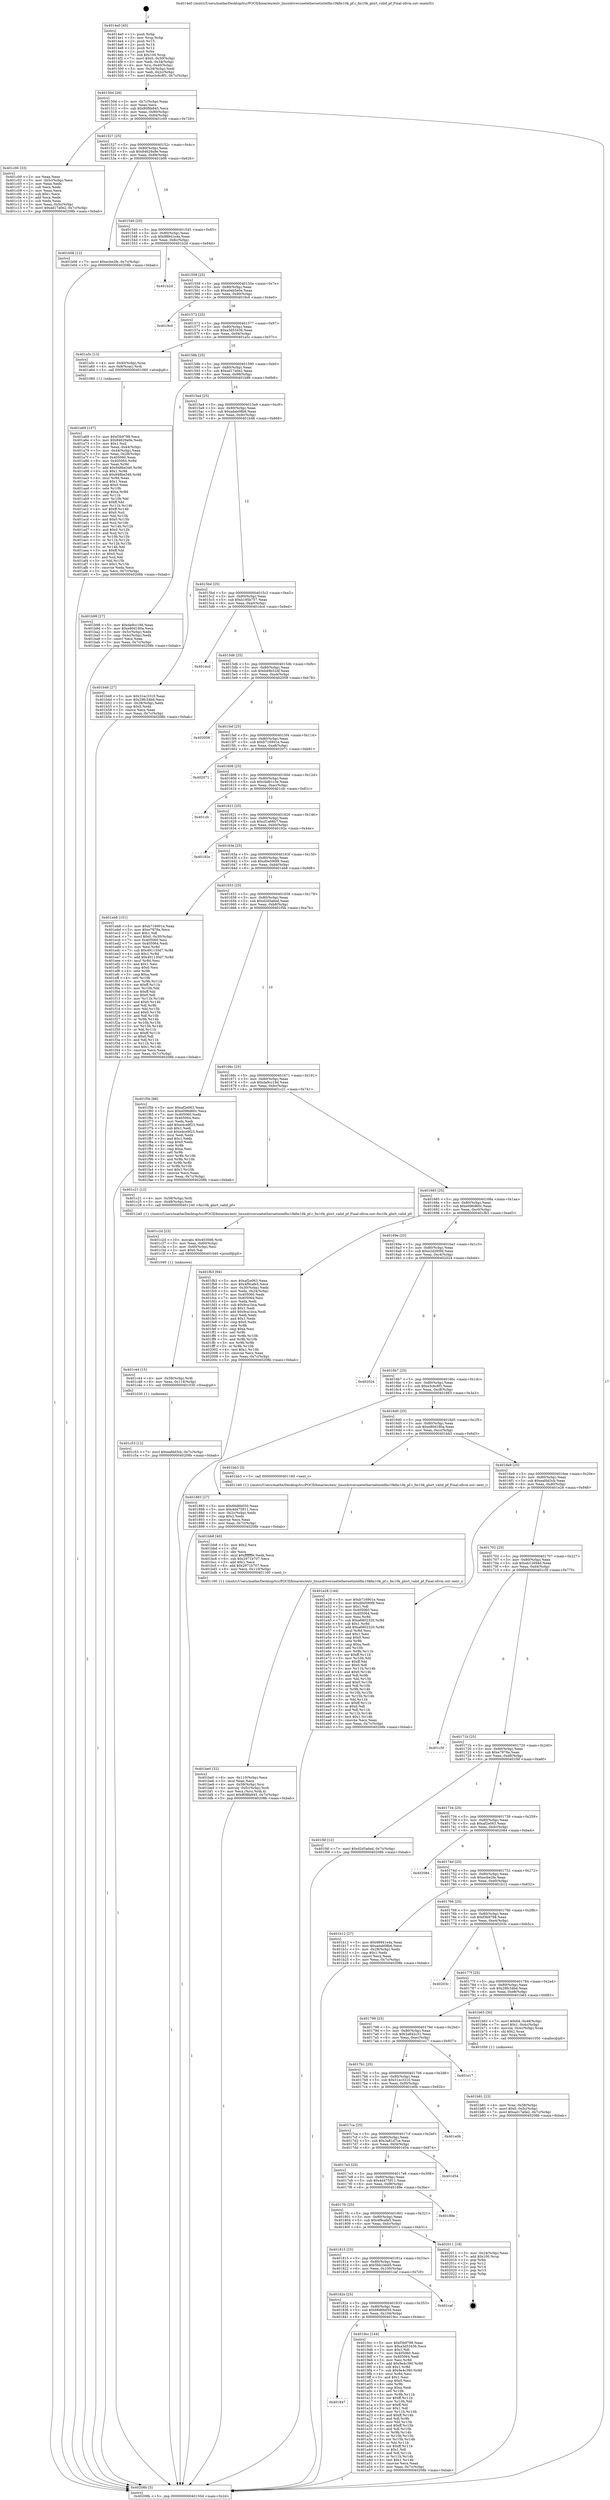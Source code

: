 digraph "0x4014e0" {
  label = "0x4014e0 (/mnt/c/Users/mathe/Desktop/tcc/POCII/binaries/extr_linuxdriversnetethernetintelfm10kfm10k_pf.c_fm10k_glort_valid_pf_Final-ollvm.out::main(0))"
  labelloc = "t"
  node[shape=record]

  Entry [label="",width=0.3,height=0.3,shape=circle,fillcolor=black,style=filled]
  "0x40150d" [label="{
     0x40150d [26]\l
     | [instrs]\l
     &nbsp;&nbsp;0x40150d \<+3\>: mov -0x7c(%rbp),%eax\l
     &nbsp;&nbsp;0x401510 \<+2\>: mov %eax,%ecx\l
     &nbsp;&nbsp;0x401512 \<+6\>: sub $0x808fa945,%ecx\l
     &nbsp;&nbsp;0x401518 \<+3\>: mov %eax,-0x80(%rbp)\l
     &nbsp;&nbsp;0x40151b \<+6\>: mov %ecx,-0x84(%rbp)\l
     &nbsp;&nbsp;0x401521 \<+6\>: je 0000000000401c00 \<main+0x720\>\l
  }"]
  "0x401c00" [label="{
     0x401c00 [33]\l
     | [instrs]\l
     &nbsp;&nbsp;0x401c00 \<+2\>: xor %eax,%eax\l
     &nbsp;&nbsp;0x401c02 \<+3\>: mov -0x5c(%rbp),%ecx\l
     &nbsp;&nbsp;0x401c05 \<+2\>: mov %eax,%edx\l
     &nbsp;&nbsp;0x401c07 \<+2\>: sub %ecx,%edx\l
     &nbsp;&nbsp;0x401c09 \<+2\>: mov %eax,%ecx\l
     &nbsp;&nbsp;0x401c0b \<+3\>: sub $0x1,%ecx\l
     &nbsp;&nbsp;0x401c0e \<+2\>: add %ecx,%edx\l
     &nbsp;&nbsp;0x401c10 \<+2\>: sub %edx,%eax\l
     &nbsp;&nbsp;0x401c12 \<+3\>: mov %eax,-0x5c(%rbp)\l
     &nbsp;&nbsp;0x401c15 \<+7\>: movl $0xad17a0e2,-0x7c(%rbp)\l
     &nbsp;&nbsp;0x401c1c \<+5\>: jmp 000000000040208b \<main+0xbab\>\l
  }"]
  "0x401527" [label="{
     0x401527 [25]\l
     | [instrs]\l
     &nbsp;&nbsp;0x401527 \<+5\>: jmp 000000000040152c \<main+0x4c\>\l
     &nbsp;&nbsp;0x40152c \<+3\>: mov -0x80(%rbp),%eax\l
     &nbsp;&nbsp;0x40152f \<+5\>: sub $0x84629a9e,%eax\l
     &nbsp;&nbsp;0x401534 \<+6\>: mov %eax,-0x88(%rbp)\l
     &nbsp;&nbsp;0x40153a \<+6\>: je 0000000000401b06 \<main+0x626\>\l
  }"]
  Exit [label="",width=0.3,height=0.3,shape=circle,fillcolor=black,style=filled,peripheries=2]
  "0x401b06" [label="{
     0x401b06 [12]\l
     | [instrs]\l
     &nbsp;&nbsp;0x401b06 \<+7\>: movl $0xecbe2fe,-0x7c(%rbp)\l
     &nbsp;&nbsp;0x401b0d \<+5\>: jmp 000000000040208b \<main+0xbab\>\l
  }"]
  "0x401540" [label="{
     0x401540 [25]\l
     | [instrs]\l
     &nbsp;&nbsp;0x401540 \<+5\>: jmp 0000000000401545 \<main+0x65\>\l
     &nbsp;&nbsp;0x401545 \<+3\>: mov -0x80(%rbp),%eax\l
     &nbsp;&nbsp;0x401548 \<+5\>: sub $0x98941e4a,%eax\l
     &nbsp;&nbsp;0x40154d \<+6\>: mov %eax,-0x8c(%rbp)\l
     &nbsp;&nbsp;0x401553 \<+6\>: je 0000000000401b2d \<main+0x64d\>\l
  }"]
  "0x401c53" [label="{
     0x401c53 [12]\l
     | [instrs]\l
     &nbsp;&nbsp;0x401c53 \<+7\>: movl $0xeafdd3cb,-0x7c(%rbp)\l
     &nbsp;&nbsp;0x401c5a \<+5\>: jmp 000000000040208b \<main+0xbab\>\l
  }"]
  "0x401b2d" [label="{
     0x401b2d\l
  }", style=dashed]
  "0x401559" [label="{
     0x401559 [25]\l
     | [instrs]\l
     &nbsp;&nbsp;0x401559 \<+5\>: jmp 000000000040155e \<main+0x7e\>\l
     &nbsp;&nbsp;0x40155e \<+3\>: mov -0x80(%rbp),%eax\l
     &nbsp;&nbsp;0x401561 \<+5\>: sub $0xa0eb5e0e,%eax\l
     &nbsp;&nbsp;0x401566 \<+6\>: mov %eax,-0x90(%rbp)\l
     &nbsp;&nbsp;0x40156c \<+6\>: je 00000000004019c0 \<main+0x4e0\>\l
  }"]
  "0x401c44" [label="{
     0x401c44 [15]\l
     | [instrs]\l
     &nbsp;&nbsp;0x401c44 \<+4\>: mov -0x58(%rbp),%rdi\l
     &nbsp;&nbsp;0x401c48 \<+6\>: mov %eax,-0x114(%rbp)\l
     &nbsp;&nbsp;0x401c4e \<+5\>: call 0000000000401030 \<free@plt\>\l
     | [calls]\l
     &nbsp;&nbsp;0x401030 \{1\} (unknown)\l
  }"]
  "0x4019c0" [label="{
     0x4019c0\l
  }", style=dashed]
  "0x401572" [label="{
     0x401572 [25]\l
     | [instrs]\l
     &nbsp;&nbsp;0x401572 \<+5\>: jmp 0000000000401577 \<main+0x97\>\l
     &nbsp;&nbsp;0x401577 \<+3\>: mov -0x80(%rbp),%eax\l
     &nbsp;&nbsp;0x40157a \<+5\>: sub $0xa3d53436,%eax\l
     &nbsp;&nbsp;0x40157f \<+6\>: mov %eax,-0x94(%rbp)\l
     &nbsp;&nbsp;0x401585 \<+6\>: je 0000000000401a5c \<main+0x57c\>\l
  }"]
  "0x401c2d" [label="{
     0x401c2d [23]\l
     | [instrs]\l
     &nbsp;&nbsp;0x401c2d \<+10\>: movabs $0x4030d6,%rdi\l
     &nbsp;&nbsp;0x401c37 \<+3\>: mov %eax,-0x60(%rbp)\l
     &nbsp;&nbsp;0x401c3a \<+3\>: mov -0x60(%rbp),%esi\l
     &nbsp;&nbsp;0x401c3d \<+2\>: mov $0x0,%al\l
     &nbsp;&nbsp;0x401c3f \<+5\>: call 0000000000401040 \<printf@plt\>\l
     | [calls]\l
     &nbsp;&nbsp;0x401040 \{1\} (unknown)\l
  }"]
  "0x401a5c" [label="{
     0x401a5c [13]\l
     | [instrs]\l
     &nbsp;&nbsp;0x401a5c \<+4\>: mov -0x40(%rbp),%rax\l
     &nbsp;&nbsp;0x401a60 \<+4\>: mov 0x8(%rax),%rdi\l
     &nbsp;&nbsp;0x401a64 \<+5\>: call 0000000000401060 \<atoi@plt\>\l
     | [calls]\l
     &nbsp;&nbsp;0x401060 \{1\} (unknown)\l
  }"]
  "0x40158b" [label="{
     0x40158b [25]\l
     | [instrs]\l
     &nbsp;&nbsp;0x40158b \<+5\>: jmp 0000000000401590 \<main+0xb0\>\l
     &nbsp;&nbsp;0x401590 \<+3\>: mov -0x80(%rbp),%eax\l
     &nbsp;&nbsp;0x401593 \<+5\>: sub $0xad17a0e2,%eax\l
     &nbsp;&nbsp;0x401598 \<+6\>: mov %eax,-0x98(%rbp)\l
     &nbsp;&nbsp;0x40159e \<+6\>: je 0000000000401b98 \<main+0x6b8\>\l
  }"]
  "0x401be0" [label="{
     0x401be0 [32]\l
     | [instrs]\l
     &nbsp;&nbsp;0x401be0 \<+6\>: mov -0x110(%rbp),%ecx\l
     &nbsp;&nbsp;0x401be6 \<+3\>: imul %eax,%ecx\l
     &nbsp;&nbsp;0x401be9 \<+4\>: mov -0x58(%rbp),%rsi\l
     &nbsp;&nbsp;0x401bed \<+4\>: movslq -0x5c(%rbp),%rdi\l
     &nbsp;&nbsp;0x401bf1 \<+3\>: mov %ecx,(%rsi,%rdi,4)\l
     &nbsp;&nbsp;0x401bf4 \<+7\>: movl $0x808fa945,-0x7c(%rbp)\l
     &nbsp;&nbsp;0x401bfb \<+5\>: jmp 000000000040208b \<main+0xbab\>\l
  }"]
  "0x401b98" [label="{
     0x401b98 [27]\l
     | [instrs]\l
     &nbsp;&nbsp;0x401b98 \<+5\>: mov $0xda9cc19d,%eax\l
     &nbsp;&nbsp;0x401b9d \<+5\>: mov $0xe80d180a,%ecx\l
     &nbsp;&nbsp;0x401ba2 \<+3\>: mov -0x5c(%rbp),%edx\l
     &nbsp;&nbsp;0x401ba5 \<+3\>: cmp -0x4c(%rbp),%edx\l
     &nbsp;&nbsp;0x401ba8 \<+3\>: cmovl %ecx,%eax\l
     &nbsp;&nbsp;0x401bab \<+3\>: mov %eax,-0x7c(%rbp)\l
     &nbsp;&nbsp;0x401bae \<+5\>: jmp 000000000040208b \<main+0xbab\>\l
  }"]
  "0x4015a4" [label="{
     0x4015a4 [25]\l
     | [instrs]\l
     &nbsp;&nbsp;0x4015a4 \<+5\>: jmp 00000000004015a9 \<main+0xc9\>\l
     &nbsp;&nbsp;0x4015a9 \<+3\>: mov -0x80(%rbp),%eax\l
     &nbsp;&nbsp;0x4015ac \<+5\>: sub $0xadab08b6,%eax\l
     &nbsp;&nbsp;0x4015b1 \<+6\>: mov %eax,-0x9c(%rbp)\l
     &nbsp;&nbsp;0x4015b7 \<+6\>: je 0000000000401b48 \<main+0x668\>\l
  }"]
  "0x401bb8" [label="{
     0x401bb8 [40]\l
     | [instrs]\l
     &nbsp;&nbsp;0x401bb8 \<+5\>: mov $0x2,%ecx\l
     &nbsp;&nbsp;0x401bbd \<+1\>: cltd\l
     &nbsp;&nbsp;0x401bbe \<+2\>: idiv %ecx\l
     &nbsp;&nbsp;0x401bc0 \<+6\>: imul $0xfffffffe,%edx,%ecx\l
     &nbsp;&nbsp;0x401bc6 \<+6\>: sub $0x2971b707,%ecx\l
     &nbsp;&nbsp;0x401bcc \<+3\>: add $0x1,%ecx\l
     &nbsp;&nbsp;0x401bcf \<+6\>: add $0x2971b707,%ecx\l
     &nbsp;&nbsp;0x401bd5 \<+6\>: mov %ecx,-0x110(%rbp)\l
     &nbsp;&nbsp;0x401bdb \<+5\>: call 0000000000401160 \<next_i\>\l
     | [calls]\l
     &nbsp;&nbsp;0x401160 \{1\} (/mnt/c/Users/mathe/Desktop/tcc/POCII/binaries/extr_linuxdriversnetethernetintelfm10kfm10k_pf.c_fm10k_glort_valid_pf_Final-ollvm.out::next_i)\l
  }"]
  "0x401b48" [label="{
     0x401b48 [27]\l
     | [instrs]\l
     &nbsp;&nbsp;0x401b48 \<+5\>: mov $0x31ec3310,%eax\l
     &nbsp;&nbsp;0x401b4d \<+5\>: mov $0x29fc34bd,%ecx\l
     &nbsp;&nbsp;0x401b52 \<+3\>: mov -0x28(%rbp),%edx\l
     &nbsp;&nbsp;0x401b55 \<+3\>: cmp $0x0,%edx\l
     &nbsp;&nbsp;0x401b58 \<+3\>: cmove %ecx,%eax\l
     &nbsp;&nbsp;0x401b5b \<+3\>: mov %eax,-0x7c(%rbp)\l
     &nbsp;&nbsp;0x401b5e \<+5\>: jmp 000000000040208b \<main+0xbab\>\l
  }"]
  "0x4015bd" [label="{
     0x4015bd [25]\l
     | [instrs]\l
     &nbsp;&nbsp;0x4015bd \<+5\>: jmp 00000000004015c2 \<main+0xe2\>\l
     &nbsp;&nbsp;0x4015c2 \<+3\>: mov -0x80(%rbp),%eax\l
     &nbsp;&nbsp;0x4015c5 \<+5\>: sub $0xb195b757,%eax\l
     &nbsp;&nbsp;0x4015ca \<+6\>: mov %eax,-0xa0(%rbp)\l
     &nbsp;&nbsp;0x4015d0 \<+6\>: je 0000000000401dcd \<main+0x8ed\>\l
  }"]
  "0x401b81" [label="{
     0x401b81 [23]\l
     | [instrs]\l
     &nbsp;&nbsp;0x401b81 \<+4\>: mov %rax,-0x58(%rbp)\l
     &nbsp;&nbsp;0x401b85 \<+7\>: movl $0x0,-0x5c(%rbp)\l
     &nbsp;&nbsp;0x401b8c \<+7\>: movl $0xad17a0e2,-0x7c(%rbp)\l
     &nbsp;&nbsp;0x401b93 \<+5\>: jmp 000000000040208b \<main+0xbab\>\l
  }"]
  "0x401dcd" [label="{
     0x401dcd\l
  }", style=dashed]
  "0x4015d6" [label="{
     0x4015d6 [25]\l
     | [instrs]\l
     &nbsp;&nbsp;0x4015d6 \<+5\>: jmp 00000000004015db \<main+0xfb\>\l
     &nbsp;&nbsp;0x4015db \<+3\>: mov -0x80(%rbp),%eax\l
     &nbsp;&nbsp;0x4015de \<+5\>: sub $0xb49b52df,%eax\l
     &nbsp;&nbsp;0x4015e3 \<+6\>: mov %eax,-0xa4(%rbp)\l
     &nbsp;&nbsp;0x4015e9 \<+6\>: je 0000000000402058 \<main+0xb78\>\l
  }"]
  "0x401a69" [label="{
     0x401a69 [157]\l
     | [instrs]\l
     &nbsp;&nbsp;0x401a69 \<+5\>: mov $0xf3b9798,%ecx\l
     &nbsp;&nbsp;0x401a6e \<+5\>: mov $0x84629a9e,%edx\l
     &nbsp;&nbsp;0x401a73 \<+3\>: mov $0x1,%sil\l
     &nbsp;&nbsp;0x401a76 \<+3\>: mov %eax,-0x44(%rbp)\l
     &nbsp;&nbsp;0x401a79 \<+3\>: mov -0x44(%rbp),%eax\l
     &nbsp;&nbsp;0x401a7c \<+3\>: mov %eax,-0x28(%rbp)\l
     &nbsp;&nbsp;0x401a7f \<+7\>: mov 0x405060,%eax\l
     &nbsp;&nbsp;0x401a86 \<+8\>: mov 0x405064,%r8d\l
     &nbsp;&nbsp;0x401a8e \<+3\>: mov %eax,%r9d\l
     &nbsp;&nbsp;0x401a91 \<+7\>: add $0x948be346,%r9d\l
     &nbsp;&nbsp;0x401a98 \<+4\>: sub $0x1,%r9d\l
     &nbsp;&nbsp;0x401a9c \<+7\>: sub $0x948be346,%r9d\l
     &nbsp;&nbsp;0x401aa3 \<+4\>: imul %r9d,%eax\l
     &nbsp;&nbsp;0x401aa7 \<+3\>: and $0x1,%eax\l
     &nbsp;&nbsp;0x401aaa \<+3\>: cmp $0x0,%eax\l
     &nbsp;&nbsp;0x401aad \<+4\>: sete %r10b\l
     &nbsp;&nbsp;0x401ab1 \<+4\>: cmp $0xa,%r8d\l
     &nbsp;&nbsp;0x401ab5 \<+4\>: setl %r11b\l
     &nbsp;&nbsp;0x401ab9 \<+3\>: mov %r10b,%bl\l
     &nbsp;&nbsp;0x401abc \<+3\>: xor $0xff,%bl\l
     &nbsp;&nbsp;0x401abf \<+3\>: mov %r11b,%r14b\l
     &nbsp;&nbsp;0x401ac2 \<+4\>: xor $0xff,%r14b\l
     &nbsp;&nbsp;0x401ac6 \<+4\>: xor $0x0,%sil\l
     &nbsp;&nbsp;0x401aca \<+3\>: mov %bl,%r15b\l
     &nbsp;&nbsp;0x401acd \<+4\>: and $0x0,%r15b\l
     &nbsp;&nbsp;0x401ad1 \<+3\>: and %sil,%r10b\l
     &nbsp;&nbsp;0x401ad4 \<+3\>: mov %r14b,%r12b\l
     &nbsp;&nbsp;0x401ad7 \<+4\>: and $0x0,%r12b\l
     &nbsp;&nbsp;0x401adb \<+3\>: and %sil,%r11b\l
     &nbsp;&nbsp;0x401ade \<+3\>: or %r10b,%r15b\l
     &nbsp;&nbsp;0x401ae1 \<+3\>: or %r11b,%r12b\l
     &nbsp;&nbsp;0x401ae4 \<+3\>: xor %r12b,%r15b\l
     &nbsp;&nbsp;0x401ae7 \<+3\>: or %r14b,%bl\l
     &nbsp;&nbsp;0x401aea \<+3\>: xor $0xff,%bl\l
     &nbsp;&nbsp;0x401aed \<+4\>: or $0x0,%sil\l
     &nbsp;&nbsp;0x401af1 \<+3\>: and %sil,%bl\l
     &nbsp;&nbsp;0x401af4 \<+3\>: or %bl,%r15b\l
     &nbsp;&nbsp;0x401af7 \<+4\>: test $0x1,%r15b\l
     &nbsp;&nbsp;0x401afb \<+3\>: cmovne %edx,%ecx\l
     &nbsp;&nbsp;0x401afe \<+3\>: mov %ecx,-0x7c(%rbp)\l
     &nbsp;&nbsp;0x401b01 \<+5\>: jmp 000000000040208b \<main+0xbab\>\l
  }"]
  "0x402058" [label="{
     0x402058\l
  }", style=dashed]
  "0x4015ef" [label="{
     0x4015ef [25]\l
     | [instrs]\l
     &nbsp;&nbsp;0x4015ef \<+5\>: jmp 00000000004015f4 \<main+0x114\>\l
     &nbsp;&nbsp;0x4015f4 \<+3\>: mov -0x80(%rbp),%eax\l
     &nbsp;&nbsp;0x4015f7 \<+5\>: sub $0xb716901e,%eax\l
     &nbsp;&nbsp;0x4015fc \<+6\>: mov %eax,-0xa8(%rbp)\l
     &nbsp;&nbsp;0x401602 \<+6\>: je 0000000000402071 \<main+0xb91\>\l
  }"]
  "0x401847" [label="{
     0x401847\l
  }", style=dashed]
  "0x402071" [label="{
     0x402071\l
  }", style=dashed]
  "0x401608" [label="{
     0x401608 [25]\l
     | [instrs]\l
     &nbsp;&nbsp;0x401608 \<+5\>: jmp 000000000040160d \<main+0x12d\>\l
     &nbsp;&nbsp;0x40160d \<+3\>: mov -0x80(%rbp),%eax\l
     &nbsp;&nbsp;0x401610 \<+5\>: sub $0xcbdb1c3e,%eax\l
     &nbsp;&nbsp;0x401615 \<+6\>: mov %eax,-0xac(%rbp)\l
     &nbsp;&nbsp;0x40161b \<+6\>: je 0000000000401cfc \<main+0x81c\>\l
  }"]
  "0x4019cc" [label="{
     0x4019cc [144]\l
     | [instrs]\l
     &nbsp;&nbsp;0x4019cc \<+5\>: mov $0xf3b9798,%eax\l
     &nbsp;&nbsp;0x4019d1 \<+5\>: mov $0xa3d53436,%ecx\l
     &nbsp;&nbsp;0x4019d6 \<+2\>: mov $0x1,%dl\l
     &nbsp;&nbsp;0x4019d8 \<+7\>: mov 0x405060,%esi\l
     &nbsp;&nbsp;0x4019df \<+7\>: mov 0x405064,%edi\l
     &nbsp;&nbsp;0x4019e6 \<+3\>: mov %esi,%r8d\l
     &nbsp;&nbsp;0x4019e9 \<+7\>: add $0x9e4c380,%r8d\l
     &nbsp;&nbsp;0x4019f0 \<+4\>: sub $0x1,%r8d\l
     &nbsp;&nbsp;0x4019f4 \<+7\>: sub $0x9e4c380,%r8d\l
     &nbsp;&nbsp;0x4019fb \<+4\>: imul %r8d,%esi\l
     &nbsp;&nbsp;0x4019ff \<+3\>: and $0x1,%esi\l
     &nbsp;&nbsp;0x401a02 \<+3\>: cmp $0x0,%esi\l
     &nbsp;&nbsp;0x401a05 \<+4\>: sete %r9b\l
     &nbsp;&nbsp;0x401a09 \<+3\>: cmp $0xa,%edi\l
     &nbsp;&nbsp;0x401a0c \<+4\>: setl %r10b\l
     &nbsp;&nbsp;0x401a10 \<+3\>: mov %r9b,%r11b\l
     &nbsp;&nbsp;0x401a13 \<+4\>: xor $0xff,%r11b\l
     &nbsp;&nbsp;0x401a17 \<+3\>: mov %r10b,%bl\l
     &nbsp;&nbsp;0x401a1a \<+3\>: xor $0xff,%bl\l
     &nbsp;&nbsp;0x401a1d \<+3\>: xor $0x1,%dl\l
     &nbsp;&nbsp;0x401a20 \<+3\>: mov %r11b,%r14b\l
     &nbsp;&nbsp;0x401a23 \<+4\>: and $0xff,%r14b\l
     &nbsp;&nbsp;0x401a27 \<+3\>: and %dl,%r9b\l
     &nbsp;&nbsp;0x401a2a \<+3\>: mov %bl,%r15b\l
     &nbsp;&nbsp;0x401a2d \<+4\>: and $0xff,%r15b\l
     &nbsp;&nbsp;0x401a31 \<+3\>: and %dl,%r10b\l
     &nbsp;&nbsp;0x401a34 \<+3\>: or %r9b,%r14b\l
     &nbsp;&nbsp;0x401a37 \<+3\>: or %r10b,%r15b\l
     &nbsp;&nbsp;0x401a3a \<+3\>: xor %r15b,%r14b\l
     &nbsp;&nbsp;0x401a3d \<+3\>: or %bl,%r11b\l
     &nbsp;&nbsp;0x401a40 \<+4\>: xor $0xff,%r11b\l
     &nbsp;&nbsp;0x401a44 \<+3\>: or $0x1,%dl\l
     &nbsp;&nbsp;0x401a47 \<+3\>: and %dl,%r11b\l
     &nbsp;&nbsp;0x401a4a \<+3\>: or %r11b,%r14b\l
     &nbsp;&nbsp;0x401a4d \<+4\>: test $0x1,%r14b\l
     &nbsp;&nbsp;0x401a51 \<+3\>: cmovne %ecx,%eax\l
     &nbsp;&nbsp;0x401a54 \<+3\>: mov %eax,-0x7c(%rbp)\l
     &nbsp;&nbsp;0x401a57 \<+5\>: jmp 000000000040208b \<main+0xbab\>\l
  }"]
  "0x401cfc" [label="{
     0x401cfc\l
  }", style=dashed]
  "0x401621" [label="{
     0x401621 [25]\l
     | [instrs]\l
     &nbsp;&nbsp;0x401621 \<+5\>: jmp 0000000000401626 \<main+0x146\>\l
     &nbsp;&nbsp;0x401626 \<+3\>: mov -0x80(%rbp),%eax\l
     &nbsp;&nbsp;0x401629 \<+5\>: sub $0xcf1a66b7,%eax\l
     &nbsp;&nbsp;0x40162e \<+6\>: mov %eax,-0xb0(%rbp)\l
     &nbsp;&nbsp;0x401634 \<+6\>: je 000000000040192e \<main+0x44e\>\l
  }"]
  "0x40182e" [label="{
     0x40182e [25]\l
     | [instrs]\l
     &nbsp;&nbsp;0x40182e \<+5\>: jmp 0000000000401833 \<main+0x353\>\l
     &nbsp;&nbsp;0x401833 \<+3\>: mov -0x80(%rbp),%eax\l
     &nbsp;&nbsp;0x401836 \<+5\>: sub $0x66d6b050,%eax\l
     &nbsp;&nbsp;0x40183b \<+6\>: mov %eax,-0x104(%rbp)\l
     &nbsp;&nbsp;0x401841 \<+6\>: je 00000000004019cc \<main+0x4ec\>\l
  }"]
  "0x40192e" [label="{
     0x40192e\l
  }", style=dashed]
  "0x40163a" [label="{
     0x40163a [25]\l
     | [instrs]\l
     &nbsp;&nbsp;0x40163a \<+5\>: jmp 000000000040163f \<main+0x15f\>\l
     &nbsp;&nbsp;0x40163f \<+3\>: mov -0x80(%rbp),%eax\l
     &nbsp;&nbsp;0x401642 \<+5\>: sub $0xd0e590f9,%eax\l
     &nbsp;&nbsp;0x401647 \<+6\>: mov %eax,-0xb4(%rbp)\l
     &nbsp;&nbsp;0x40164d \<+6\>: je 0000000000401eb8 \<main+0x9d8\>\l
  }"]
  "0x401caf" [label="{
     0x401caf\l
  }", style=dashed]
  "0x401eb8" [label="{
     0x401eb8 [151]\l
     | [instrs]\l
     &nbsp;&nbsp;0x401eb8 \<+5\>: mov $0xb716901e,%eax\l
     &nbsp;&nbsp;0x401ebd \<+5\>: mov $0xe7878a,%ecx\l
     &nbsp;&nbsp;0x401ec2 \<+2\>: mov $0x1,%dl\l
     &nbsp;&nbsp;0x401ec4 \<+7\>: movl $0x0,-0x30(%rbp)\l
     &nbsp;&nbsp;0x401ecb \<+7\>: mov 0x405060,%esi\l
     &nbsp;&nbsp;0x401ed2 \<+7\>: mov 0x405064,%edi\l
     &nbsp;&nbsp;0x401ed9 \<+3\>: mov %esi,%r8d\l
     &nbsp;&nbsp;0x401edc \<+7\>: sub $0x491130d7,%r8d\l
     &nbsp;&nbsp;0x401ee3 \<+4\>: sub $0x1,%r8d\l
     &nbsp;&nbsp;0x401ee7 \<+7\>: add $0x491130d7,%r8d\l
     &nbsp;&nbsp;0x401eee \<+4\>: imul %r8d,%esi\l
     &nbsp;&nbsp;0x401ef2 \<+3\>: and $0x1,%esi\l
     &nbsp;&nbsp;0x401ef5 \<+3\>: cmp $0x0,%esi\l
     &nbsp;&nbsp;0x401ef8 \<+4\>: sete %r9b\l
     &nbsp;&nbsp;0x401efc \<+3\>: cmp $0xa,%edi\l
     &nbsp;&nbsp;0x401eff \<+4\>: setl %r10b\l
     &nbsp;&nbsp;0x401f03 \<+3\>: mov %r9b,%r11b\l
     &nbsp;&nbsp;0x401f06 \<+4\>: xor $0xff,%r11b\l
     &nbsp;&nbsp;0x401f0a \<+3\>: mov %r10b,%bl\l
     &nbsp;&nbsp;0x401f0d \<+3\>: xor $0xff,%bl\l
     &nbsp;&nbsp;0x401f10 \<+3\>: xor $0x0,%dl\l
     &nbsp;&nbsp;0x401f13 \<+3\>: mov %r11b,%r14b\l
     &nbsp;&nbsp;0x401f16 \<+4\>: and $0x0,%r14b\l
     &nbsp;&nbsp;0x401f1a \<+3\>: and %dl,%r9b\l
     &nbsp;&nbsp;0x401f1d \<+3\>: mov %bl,%r15b\l
     &nbsp;&nbsp;0x401f20 \<+4\>: and $0x0,%r15b\l
     &nbsp;&nbsp;0x401f24 \<+3\>: and %dl,%r10b\l
     &nbsp;&nbsp;0x401f27 \<+3\>: or %r9b,%r14b\l
     &nbsp;&nbsp;0x401f2a \<+3\>: or %r10b,%r15b\l
     &nbsp;&nbsp;0x401f2d \<+3\>: xor %r15b,%r14b\l
     &nbsp;&nbsp;0x401f30 \<+3\>: or %bl,%r11b\l
     &nbsp;&nbsp;0x401f33 \<+4\>: xor $0xff,%r11b\l
     &nbsp;&nbsp;0x401f37 \<+3\>: or $0x0,%dl\l
     &nbsp;&nbsp;0x401f3a \<+3\>: and %dl,%r11b\l
     &nbsp;&nbsp;0x401f3d \<+3\>: or %r11b,%r14b\l
     &nbsp;&nbsp;0x401f40 \<+4\>: test $0x1,%r14b\l
     &nbsp;&nbsp;0x401f44 \<+3\>: cmovne %ecx,%eax\l
     &nbsp;&nbsp;0x401f47 \<+3\>: mov %eax,-0x7c(%rbp)\l
     &nbsp;&nbsp;0x401f4a \<+5\>: jmp 000000000040208b \<main+0xbab\>\l
  }"]
  "0x401653" [label="{
     0x401653 [25]\l
     | [instrs]\l
     &nbsp;&nbsp;0x401653 \<+5\>: jmp 0000000000401658 \<main+0x178\>\l
     &nbsp;&nbsp;0x401658 \<+3\>: mov -0x80(%rbp),%eax\l
     &nbsp;&nbsp;0x40165b \<+5\>: sub $0xd2d5a6ed,%eax\l
     &nbsp;&nbsp;0x401660 \<+6\>: mov %eax,-0xb8(%rbp)\l
     &nbsp;&nbsp;0x401666 \<+6\>: je 0000000000401f5b \<main+0xa7b\>\l
  }"]
  "0x401815" [label="{
     0x401815 [25]\l
     | [instrs]\l
     &nbsp;&nbsp;0x401815 \<+5\>: jmp 000000000040181a \<main+0x33a\>\l
     &nbsp;&nbsp;0x40181a \<+3\>: mov -0x80(%rbp),%eax\l
     &nbsp;&nbsp;0x40181d \<+5\>: sub $0x5bb1bbd5,%eax\l
     &nbsp;&nbsp;0x401822 \<+6\>: mov %eax,-0x100(%rbp)\l
     &nbsp;&nbsp;0x401828 \<+6\>: je 0000000000401caf \<main+0x7cf\>\l
  }"]
  "0x401f5b" [label="{
     0x401f5b [88]\l
     | [instrs]\l
     &nbsp;&nbsp;0x401f5b \<+5\>: mov $0xaf2e063,%eax\l
     &nbsp;&nbsp;0x401f60 \<+5\>: mov $0xe096d60c,%ecx\l
     &nbsp;&nbsp;0x401f65 \<+7\>: mov 0x405060,%edx\l
     &nbsp;&nbsp;0x401f6c \<+7\>: mov 0x405064,%esi\l
     &nbsp;&nbsp;0x401f73 \<+2\>: mov %edx,%edi\l
     &nbsp;&nbsp;0x401f75 \<+6\>: add $0xe4ce9f23,%edi\l
     &nbsp;&nbsp;0x401f7b \<+3\>: sub $0x1,%edi\l
     &nbsp;&nbsp;0x401f7e \<+6\>: sub $0xe4ce9f23,%edi\l
     &nbsp;&nbsp;0x401f84 \<+3\>: imul %edi,%edx\l
     &nbsp;&nbsp;0x401f87 \<+3\>: and $0x1,%edx\l
     &nbsp;&nbsp;0x401f8a \<+3\>: cmp $0x0,%edx\l
     &nbsp;&nbsp;0x401f8d \<+4\>: sete %r8b\l
     &nbsp;&nbsp;0x401f91 \<+3\>: cmp $0xa,%esi\l
     &nbsp;&nbsp;0x401f94 \<+4\>: setl %r9b\l
     &nbsp;&nbsp;0x401f98 \<+3\>: mov %r8b,%r10b\l
     &nbsp;&nbsp;0x401f9b \<+3\>: and %r9b,%r10b\l
     &nbsp;&nbsp;0x401f9e \<+3\>: xor %r9b,%r8b\l
     &nbsp;&nbsp;0x401fa1 \<+3\>: or %r8b,%r10b\l
     &nbsp;&nbsp;0x401fa4 \<+4\>: test $0x1,%r10b\l
     &nbsp;&nbsp;0x401fa8 \<+3\>: cmovne %ecx,%eax\l
     &nbsp;&nbsp;0x401fab \<+3\>: mov %eax,-0x7c(%rbp)\l
     &nbsp;&nbsp;0x401fae \<+5\>: jmp 000000000040208b \<main+0xbab\>\l
  }"]
  "0x40166c" [label="{
     0x40166c [25]\l
     | [instrs]\l
     &nbsp;&nbsp;0x40166c \<+5\>: jmp 0000000000401671 \<main+0x191\>\l
     &nbsp;&nbsp;0x401671 \<+3\>: mov -0x80(%rbp),%eax\l
     &nbsp;&nbsp;0x401674 \<+5\>: sub $0xda9cc19d,%eax\l
     &nbsp;&nbsp;0x401679 \<+6\>: mov %eax,-0xbc(%rbp)\l
     &nbsp;&nbsp;0x40167f \<+6\>: je 0000000000401c21 \<main+0x741\>\l
  }"]
  "0x402011" [label="{
     0x402011 [19]\l
     | [instrs]\l
     &nbsp;&nbsp;0x402011 \<+3\>: mov -0x24(%rbp),%eax\l
     &nbsp;&nbsp;0x402014 \<+7\>: add $0x100,%rsp\l
     &nbsp;&nbsp;0x40201b \<+1\>: pop %rbx\l
     &nbsp;&nbsp;0x40201c \<+2\>: pop %r12\l
     &nbsp;&nbsp;0x40201e \<+2\>: pop %r14\l
     &nbsp;&nbsp;0x402020 \<+2\>: pop %r15\l
     &nbsp;&nbsp;0x402022 \<+1\>: pop %rbp\l
     &nbsp;&nbsp;0x402023 \<+1\>: ret\l
  }"]
  "0x401c21" [label="{
     0x401c21 [12]\l
     | [instrs]\l
     &nbsp;&nbsp;0x401c21 \<+4\>: mov -0x58(%rbp),%rdi\l
     &nbsp;&nbsp;0x401c25 \<+3\>: mov -0x48(%rbp),%esi\l
     &nbsp;&nbsp;0x401c28 \<+5\>: call 0000000000401240 \<fm10k_glort_valid_pf\>\l
     | [calls]\l
     &nbsp;&nbsp;0x401240 \{1\} (/mnt/c/Users/mathe/Desktop/tcc/POCII/binaries/extr_linuxdriversnetethernetintelfm10kfm10k_pf.c_fm10k_glort_valid_pf_Final-ollvm.out::fm10k_glort_valid_pf)\l
  }"]
  "0x401685" [label="{
     0x401685 [25]\l
     | [instrs]\l
     &nbsp;&nbsp;0x401685 \<+5\>: jmp 000000000040168a \<main+0x1aa\>\l
     &nbsp;&nbsp;0x40168a \<+3\>: mov -0x80(%rbp),%eax\l
     &nbsp;&nbsp;0x40168d \<+5\>: sub $0xe096d60c,%eax\l
     &nbsp;&nbsp;0x401692 \<+6\>: mov %eax,-0xc0(%rbp)\l
     &nbsp;&nbsp;0x401698 \<+6\>: je 0000000000401fb3 \<main+0xad3\>\l
  }"]
  "0x4017fc" [label="{
     0x4017fc [25]\l
     | [instrs]\l
     &nbsp;&nbsp;0x4017fc \<+5\>: jmp 0000000000401801 \<main+0x321\>\l
     &nbsp;&nbsp;0x401801 \<+3\>: mov -0x80(%rbp),%eax\l
     &nbsp;&nbsp;0x401804 \<+5\>: sub $0x4f9cafe5,%eax\l
     &nbsp;&nbsp;0x401809 \<+6\>: mov %eax,-0xfc(%rbp)\l
     &nbsp;&nbsp;0x40180f \<+6\>: je 0000000000402011 \<main+0xb31\>\l
  }"]
  "0x401fb3" [label="{
     0x401fb3 [94]\l
     | [instrs]\l
     &nbsp;&nbsp;0x401fb3 \<+5\>: mov $0xaf2e063,%eax\l
     &nbsp;&nbsp;0x401fb8 \<+5\>: mov $0x4f9cafe5,%ecx\l
     &nbsp;&nbsp;0x401fbd \<+3\>: mov -0x30(%rbp),%edx\l
     &nbsp;&nbsp;0x401fc0 \<+3\>: mov %edx,-0x24(%rbp)\l
     &nbsp;&nbsp;0x401fc3 \<+7\>: mov 0x405060,%edx\l
     &nbsp;&nbsp;0x401fca \<+7\>: mov 0x405064,%esi\l
     &nbsp;&nbsp;0x401fd1 \<+2\>: mov %edx,%edi\l
     &nbsp;&nbsp;0x401fd3 \<+6\>: sub $0x9ca1bca,%edi\l
     &nbsp;&nbsp;0x401fd9 \<+3\>: sub $0x1,%edi\l
     &nbsp;&nbsp;0x401fdc \<+6\>: add $0x9ca1bca,%edi\l
     &nbsp;&nbsp;0x401fe2 \<+3\>: imul %edi,%edx\l
     &nbsp;&nbsp;0x401fe5 \<+3\>: and $0x1,%edx\l
     &nbsp;&nbsp;0x401fe8 \<+3\>: cmp $0x0,%edx\l
     &nbsp;&nbsp;0x401feb \<+4\>: sete %r8b\l
     &nbsp;&nbsp;0x401fef \<+3\>: cmp $0xa,%esi\l
     &nbsp;&nbsp;0x401ff2 \<+4\>: setl %r9b\l
     &nbsp;&nbsp;0x401ff6 \<+3\>: mov %r8b,%r10b\l
     &nbsp;&nbsp;0x401ff9 \<+3\>: and %r9b,%r10b\l
     &nbsp;&nbsp;0x401ffc \<+3\>: xor %r9b,%r8b\l
     &nbsp;&nbsp;0x401fff \<+3\>: or %r8b,%r10b\l
     &nbsp;&nbsp;0x402002 \<+4\>: test $0x1,%r10b\l
     &nbsp;&nbsp;0x402006 \<+3\>: cmovne %ecx,%eax\l
     &nbsp;&nbsp;0x402009 \<+3\>: mov %eax,-0x7c(%rbp)\l
     &nbsp;&nbsp;0x40200c \<+5\>: jmp 000000000040208b \<main+0xbab\>\l
  }"]
  "0x40169e" [label="{
     0x40169e [25]\l
     | [instrs]\l
     &nbsp;&nbsp;0x40169e \<+5\>: jmp 00000000004016a3 \<main+0x1c3\>\l
     &nbsp;&nbsp;0x4016a3 \<+3\>: mov -0x80(%rbp),%eax\l
     &nbsp;&nbsp;0x4016a6 \<+5\>: sub $0xe2d285fd,%eax\l
     &nbsp;&nbsp;0x4016ab \<+6\>: mov %eax,-0xc4(%rbp)\l
     &nbsp;&nbsp;0x4016b1 \<+6\>: je 0000000000402024 \<main+0xb44\>\l
  }"]
  "0x40189e" [label="{
     0x40189e\l
  }", style=dashed]
  "0x402024" [label="{
     0x402024\l
  }", style=dashed]
  "0x4016b7" [label="{
     0x4016b7 [25]\l
     | [instrs]\l
     &nbsp;&nbsp;0x4016b7 \<+5\>: jmp 00000000004016bc \<main+0x1dc\>\l
     &nbsp;&nbsp;0x4016bc \<+3\>: mov -0x80(%rbp),%eax\l
     &nbsp;&nbsp;0x4016bf \<+5\>: sub $0xe3c6c8f1,%eax\l
     &nbsp;&nbsp;0x4016c4 \<+6\>: mov %eax,-0xc8(%rbp)\l
     &nbsp;&nbsp;0x4016ca \<+6\>: je 0000000000401883 \<main+0x3a3\>\l
  }"]
  "0x4017e3" [label="{
     0x4017e3 [25]\l
     | [instrs]\l
     &nbsp;&nbsp;0x4017e3 \<+5\>: jmp 00000000004017e8 \<main+0x308\>\l
     &nbsp;&nbsp;0x4017e8 \<+3\>: mov -0x80(%rbp),%eax\l
     &nbsp;&nbsp;0x4017eb \<+5\>: sub $0x4d475911,%eax\l
     &nbsp;&nbsp;0x4017f0 \<+6\>: mov %eax,-0xf8(%rbp)\l
     &nbsp;&nbsp;0x4017f6 \<+6\>: je 000000000040189e \<main+0x3be\>\l
  }"]
  "0x401883" [label="{
     0x401883 [27]\l
     | [instrs]\l
     &nbsp;&nbsp;0x401883 \<+5\>: mov $0x66d6b050,%eax\l
     &nbsp;&nbsp;0x401888 \<+5\>: mov $0x4d475911,%ecx\l
     &nbsp;&nbsp;0x40188d \<+3\>: mov -0x2c(%rbp),%edx\l
     &nbsp;&nbsp;0x401890 \<+3\>: cmp $0x2,%edx\l
     &nbsp;&nbsp;0x401893 \<+3\>: cmovne %ecx,%eax\l
     &nbsp;&nbsp;0x401896 \<+3\>: mov %eax,-0x7c(%rbp)\l
     &nbsp;&nbsp;0x401899 \<+5\>: jmp 000000000040208b \<main+0xbab\>\l
  }"]
  "0x4016d0" [label="{
     0x4016d0 [25]\l
     | [instrs]\l
     &nbsp;&nbsp;0x4016d0 \<+5\>: jmp 00000000004016d5 \<main+0x1f5\>\l
     &nbsp;&nbsp;0x4016d5 \<+3\>: mov -0x80(%rbp),%eax\l
     &nbsp;&nbsp;0x4016d8 \<+5\>: sub $0xe80d180a,%eax\l
     &nbsp;&nbsp;0x4016dd \<+6\>: mov %eax,-0xcc(%rbp)\l
     &nbsp;&nbsp;0x4016e3 \<+6\>: je 0000000000401bb3 \<main+0x6d3\>\l
  }"]
  "0x40208b" [label="{
     0x40208b [5]\l
     | [instrs]\l
     &nbsp;&nbsp;0x40208b \<+5\>: jmp 000000000040150d \<main+0x2d\>\l
  }"]
  "0x4014e0" [label="{
     0x4014e0 [45]\l
     | [instrs]\l
     &nbsp;&nbsp;0x4014e0 \<+1\>: push %rbp\l
     &nbsp;&nbsp;0x4014e1 \<+3\>: mov %rsp,%rbp\l
     &nbsp;&nbsp;0x4014e4 \<+2\>: push %r15\l
     &nbsp;&nbsp;0x4014e6 \<+2\>: push %r14\l
     &nbsp;&nbsp;0x4014e8 \<+2\>: push %r12\l
     &nbsp;&nbsp;0x4014ea \<+1\>: push %rbx\l
     &nbsp;&nbsp;0x4014eb \<+7\>: sub $0x100,%rsp\l
     &nbsp;&nbsp;0x4014f2 \<+7\>: movl $0x0,-0x30(%rbp)\l
     &nbsp;&nbsp;0x4014f9 \<+3\>: mov %edi,-0x34(%rbp)\l
     &nbsp;&nbsp;0x4014fc \<+4\>: mov %rsi,-0x40(%rbp)\l
     &nbsp;&nbsp;0x401500 \<+3\>: mov -0x34(%rbp),%edi\l
     &nbsp;&nbsp;0x401503 \<+3\>: mov %edi,-0x2c(%rbp)\l
     &nbsp;&nbsp;0x401506 \<+7\>: movl $0xe3c6c8f1,-0x7c(%rbp)\l
  }"]
  "0x401d54" [label="{
     0x401d54\l
  }", style=dashed]
  "0x401bb3" [label="{
     0x401bb3 [5]\l
     | [instrs]\l
     &nbsp;&nbsp;0x401bb3 \<+5\>: call 0000000000401160 \<next_i\>\l
     | [calls]\l
     &nbsp;&nbsp;0x401160 \{1\} (/mnt/c/Users/mathe/Desktop/tcc/POCII/binaries/extr_linuxdriversnetethernetintelfm10kfm10k_pf.c_fm10k_glort_valid_pf_Final-ollvm.out::next_i)\l
  }"]
  "0x4016e9" [label="{
     0x4016e9 [25]\l
     | [instrs]\l
     &nbsp;&nbsp;0x4016e9 \<+5\>: jmp 00000000004016ee \<main+0x20e\>\l
     &nbsp;&nbsp;0x4016ee \<+3\>: mov -0x80(%rbp),%eax\l
     &nbsp;&nbsp;0x4016f1 \<+5\>: sub $0xeafdd3cb,%eax\l
     &nbsp;&nbsp;0x4016f6 \<+6\>: mov %eax,-0xd0(%rbp)\l
     &nbsp;&nbsp;0x4016fc \<+6\>: je 0000000000401e28 \<main+0x948\>\l
  }"]
  "0x4017ca" [label="{
     0x4017ca [25]\l
     | [instrs]\l
     &nbsp;&nbsp;0x4017ca \<+5\>: jmp 00000000004017cf \<main+0x2ef\>\l
     &nbsp;&nbsp;0x4017cf \<+3\>: mov -0x80(%rbp),%eax\l
     &nbsp;&nbsp;0x4017d2 \<+5\>: sub $0x3a81d7ce,%eax\l
     &nbsp;&nbsp;0x4017d7 \<+6\>: mov %eax,-0xf4(%rbp)\l
     &nbsp;&nbsp;0x4017dd \<+6\>: je 0000000000401d54 \<main+0x874\>\l
  }"]
  "0x401e28" [label="{
     0x401e28 [144]\l
     | [instrs]\l
     &nbsp;&nbsp;0x401e28 \<+5\>: mov $0xb716901e,%eax\l
     &nbsp;&nbsp;0x401e2d \<+5\>: mov $0xd0e590f9,%ecx\l
     &nbsp;&nbsp;0x401e32 \<+2\>: mov $0x1,%dl\l
     &nbsp;&nbsp;0x401e34 \<+7\>: mov 0x405060,%esi\l
     &nbsp;&nbsp;0x401e3b \<+7\>: mov 0x405064,%edi\l
     &nbsp;&nbsp;0x401e42 \<+3\>: mov %esi,%r8d\l
     &nbsp;&nbsp;0x401e45 \<+7\>: sub $0xa6802320,%r8d\l
     &nbsp;&nbsp;0x401e4c \<+4\>: sub $0x1,%r8d\l
     &nbsp;&nbsp;0x401e50 \<+7\>: add $0xa6802320,%r8d\l
     &nbsp;&nbsp;0x401e57 \<+4\>: imul %r8d,%esi\l
     &nbsp;&nbsp;0x401e5b \<+3\>: and $0x1,%esi\l
     &nbsp;&nbsp;0x401e5e \<+3\>: cmp $0x0,%esi\l
     &nbsp;&nbsp;0x401e61 \<+4\>: sete %r9b\l
     &nbsp;&nbsp;0x401e65 \<+3\>: cmp $0xa,%edi\l
     &nbsp;&nbsp;0x401e68 \<+4\>: setl %r10b\l
     &nbsp;&nbsp;0x401e6c \<+3\>: mov %r9b,%r11b\l
     &nbsp;&nbsp;0x401e6f \<+4\>: xor $0xff,%r11b\l
     &nbsp;&nbsp;0x401e73 \<+3\>: mov %r10b,%bl\l
     &nbsp;&nbsp;0x401e76 \<+3\>: xor $0xff,%bl\l
     &nbsp;&nbsp;0x401e79 \<+3\>: xor $0x0,%dl\l
     &nbsp;&nbsp;0x401e7c \<+3\>: mov %r11b,%r14b\l
     &nbsp;&nbsp;0x401e7f \<+4\>: and $0x0,%r14b\l
     &nbsp;&nbsp;0x401e83 \<+3\>: and %dl,%r9b\l
     &nbsp;&nbsp;0x401e86 \<+3\>: mov %bl,%r15b\l
     &nbsp;&nbsp;0x401e89 \<+4\>: and $0x0,%r15b\l
     &nbsp;&nbsp;0x401e8d \<+3\>: and %dl,%r10b\l
     &nbsp;&nbsp;0x401e90 \<+3\>: or %r9b,%r14b\l
     &nbsp;&nbsp;0x401e93 \<+3\>: or %r10b,%r15b\l
     &nbsp;&nbsp;0x401e96 \<+3\>: xor %r15b,%r14b\l
     &nbsp;&nbsp;0x401e99 \<+3\>: or %bl,%r11b\l
     &nbsp;&nbsp;0x401e9c \<+4\>: xor $0xff,%r11b\l
     &nbsp;&nbsp;0x401ea0 \<+3\>: or $0x0,%dl\l
     &nbsp;&nbsp;0x401ea3 \<+3\>: and %dl,%r11b\l
     &nbsp;&nbsp;0x401ea6 \<+3\>: or %r11b,%r14b\l
     &nbsp;&nbsp;0x401ea9 \<+4\>: test $0x1,%r14b\l
     &nbsp;&nbsp;0x401ead \<+3\>: cmovne %ecx,%eax\l
     &nbsp;&nbsp;0x401eb0 \<+3\>: mov %eax,-0x7c(%rbp)\l
     &nbsp;&nbsp;0x401eb3 \<+5\>: jmp 000000000040208b \<main+0xbab\>\l
  }"]
  "0x401702" [label="{
     0x401702 [25]\l
     | [instrs]\l
     &nbsp;&nbsp;0x401702 \<+5\>: jmp 0000000000401707 \<main+0x227\>\l
     &nbsp;&nbsp;0x401707 \<+3\>: mov -0x80(%rbp),%eax\l
     &nbsp;&nbsp;0x40170a \<+5\>: sub $0xeb12694d,%eax\l
     &nbsp;&nbsp;0x40170f \<+6\>: mov %eax,-0xd4(%rbp)\l
     &nbsp;&nbsp;0x401715 \<+6\>: je 0000000000401c5f \<main+0x77f\>\l
  }"]
  "0x401e0b" [label="{
     0x401e0b\l
  }", style=dashed]
  "0x401c5f" [label="{
     0x401c5f\l
  }", style=dashed]
  "0x40171b" [label="{
     0x40171b [25]\l
     | [instrs]\l
     &nbsp;&nbsp;0x40171b \<+5\>: jmp 0000000000401720 \<main+0x240\>\l
     &nbsp;&nbsp;0x401720 \<+3\>: mov -0x80(%rbp),%eax\l
     &nbsp;&nbsp;0x401723 \<+5\>: sub $0xe7878a,%eax\l
     &nbsp;&nbsp;0x401728 \<+6\>: mov %eax,-0xd8(%rbp)\l
     &nbsp;&nbsp;0x40172e \<+6\>: je 0000000000401f4f \<main+0xa6f\>\l
  }"]
  "0x4017b1" [label="{
     0x4017b1 [25]\l
     | [instrs]\l
     &nbsp;&nbsp;0x4017b1 \<+5\>: jmp 00000000004017b6 \<main+0x2d6\>\l
     &nbsp;&nbsp;0x4017b6 \<+3\>: mov -0x80(%rbp),%eax\l
     &nbsp;&nbsp;0x4017b9 \<+5\>: sub $0x31ec3310,%eax\l
     &nbsp;&nbsp;0x4017be \<+6\>: mov %eax,-0xf0(%rbp)\l
     &nbsp;&nbsp;0x4017c4 \<+6\>: je 0000000000401e0b \<main+0x92b\>\l
  }"]
  "0x401f4f" [label="{
     0x401f4f [12]\l
     | [instrs]\l
     &nbsp;&nbsp;0x401f4f \<+7\>: movl $0xd2d5a6ed,-0x7c(%rbp)\l
     &nbsp;&nbsp;0x401f56 \<+5\>: jmp 000000000040208b \<main+0xbab\>\l
  }"]
  "0x401734" [label="{
     0x401734 [25]\l
     | [instrs]\l
     &nbsp;&nbsp;0x401734 \<+5\>: jmp 0000000000401739 \<main+0x259\>\l
     &nbsp;&nbsp;0x401739 \<+3\>: mov -0x80(%rbp),%eax\l
     &nbsp;&nbsp;0x40173c \<+5\>: sub $0xaf2e063,%eax\l
     &nbsp;&nbsp;0x401741 \<+6\>: mov %eax,-0xdc(%rbp)\l
     &nbsp;&nbsp;0x401747 \<+6\>: je 0000000000402084 \<main+0xba4\>\l
  }"]
  "0x401e17" [label="{
     0x401e17\l
  }", style=dashed]
  "0x402084" [label="{
     0x402084\l
  }", style=dashed]
  "0x40174d" [label="{
     0x40174d [25]\l
     | [instrs]\l
     &nbsp;&nbsp;0x40174d \<+5\>: jmp 0000000000401752 \<main+0x272\>\l
     &nbsp;&nbsp;0x401752 \<+3\>: mov -0x80(%rbp),%eax\l
     &nbsp;&nbsp;0x401755 \<+5\>: sub $0xecbe2fe,%eax\l
     &nbsp;&nbsp;0x40175a \<+6\>: mov %eax,-0xe0(%rbp)\l
     &nbsp;&nbsp;0x401760 \<+6\>: je 0000000000401b12 \<main+0x632\>\l
  }"]
  "0x401798" [label="{
     0x401798 [25]\l
     | [instrs]\l
     &nbsp;&nbsp;0x401798 \<+5\>: jmp 000000000040179d \<main+0x2bd\>\l
     &nbsp;&nbsp;0x40179d \<+3\>: mov -0x80(%rbp),%eax\l
     &nbsp;&nbsp;0x4017a0 \<+5\>: sub $0x2a842c31,%eax\l
     &nbsp;&nbsp;0x4017a5 \<+6\>: mov %eax,-0xec(%rbp)\l
     &nbsp;&nbsp;0x4017ab \<+6\>: je 0000000000401e17 \<main+0x937\>\l
  }"]
  "0x401b12" [label="{
     0x401b12 [27]\l
     | [instrs]\l
     &nbsp;&nbsp;0x401b12 \<+5\>: mov $0x98941e4a,%eax\l
     &nbsp;&nbsp;0x401b17 \<+5\>: mov $0xadab08b6,%ecx\l
     &nbsp;&nbsp;0x401b1c \<+3\>: mov -0x28(%rbp),%edx\l
     &nbsp;&nbsp;0x401b1f \<+3\>: cmp $0x1,%edx\l
     &nbsp;&nbsp;0x401b22 \<+3\>: cmovl %ecx,%eax\l
     &nbsp;&nbsp;0x401b25 \<+3\>: mov %eax,-0x7c(%rbp)\l
     &nbsp;&nbsp;0x401b28 \<+5\>: jmp 000000000040208b \<main+0xbab\>\l
  }"]
  "0x401766" [label="{
     0x401766 [25]\l
     | [instrs]\l
     &nbsp;&nbsp;0x401766 \<+5\>: jmp 000000000040176b \<main+0x28b\>\l
     &nbsp;&nbsp;0x40176b \<+3\>: mov -0x80(%rbp),%eax\l
     &nbsp;&nbsp;0x40176e \<+5\>: sub $0xf3b9798,%eax\l
     &nbsp;&nbsp;0x401773 \<+6\>: mov %eax,-0xe4(%rbp)\l
     &nbsp;&nbsp;0x401779 \<+6\>: je 000000000040203c \<main+0xb5c\>\l
  }"]
  "0x401b63" [label="{
     0x401b63 [30]\l
     | [instrs]\l
     &nbsp;&nbsp;0x401b63 \<+7\>: movl $0x64,-0x48(%rbp)\l
     &nbsp;&nbsp;0x401b6a \<+7\>: movl $0x1,-0x4c(%rbp)\l
     &nbsp;&nbsp;0x401b71 \<+4\>: movslq -0x4c(%rbp),%rax\l
     &nbsp;&nbsp;0x401b75 \<+4\>: shl $0x2,%rax\l
     &nbsp;&nbsp;0x401b79 \<+3\>: mov %rax,%rdi\l
     &nbsp;&nbsp;0x401b7c \<+5\>: call 0000000000401050 \<malloc@plt\>\l
     | [calls]\l
     &nbsp;&nbsp;0x401050 \{1\} (unknown)\l
  }"]
  "0x40203c" [label="{
     0x40203c\l
  }", style=dashed]
  "0x40177f" [label="{
     0x40177f [25]\l
     | [instrs]\l
     &nbsp;&nbsp;0x40177f \<+5\>: jmp 0000000000401784 \<main+0x2a4\>\l
     &nbsp;&nbsp;0x401784 \<+3\>: mov -0x80(%rbp),%eax\l
     &nbsp;&nbsp;0x401787 \<+5\>: sub $0x29fc34bd,%eax\l
     &nbsp;&nbsp;0x40178c \<+6\>: mov %eax,-0xe8(%rbp)\l
     &nbsp;&nbsp;0x401792 \<+6\>: je 0000000000401b63 \<main+0x683\>\l
  }"]
  Entry -> "0x4014e0" [label=" 1"]
  "0x40150d" -> "0x401c00" [label=" 1"]
  "0x40150d" -> "0x401527" [label=" 17"]
  "0x402011" -> Exit [label=" 1"]
  "0x401527" -> "0x401b06" [label=" 1"]
  "0x401527" -> "0x401540" [label=" 16"]
  "0x401fb3" -> "0x40208b" [label=" 1"]
  "0x401540" -> "0x401b2d" [label=" 0"]
  "0x401540" -> "0x401559" [label=" 16"]
  "0x401f5b" -> "0x40208b" [label=" 1"]
  "0x401559" -> "0x4019c0" [label=" 0"]
  "0x401559" -> "0x401572" [label=" 16"]
  "0x401f4f" -> "0x40208b" [label=" 1"]
  "0x401572" -> "0x401a5c" [label=" 1"]
  "0x401572" -> "0x40158b" [label=" 15"]
  "0x401eb8" -> "0x40208b" [label=" 1"]
  "0x40158b" -> "0x401b98" [label=" 2"]
  "0x40158b" -> "0x4015a4" [label=" 13"]
  "0x401e28" -> "0x40208b" [label=" 1"]
  "0x4015a4" -> "0x401b48" [label=" 1"]
  "0x4015a4" -> "0x4015bd" [label=" 12"]
  "0x401c53" -> "0x40208b" [label=" 1"]
  "0x4015bd" -> "0x401dcd" [label=" 0"]
  "0x4015bd" -> "0x4015d6" [label=" 12"]
  "0x401c44" -> "0x401c53" [label=" 1"]
  "0x4015d6" -> "0x402058" [label=" 0"]
  "0x4015d6" -> "0x4015ef" [label=" 12"]
  "0x401c2d" -> "0x401c44" [label=" 1"]
  "0x4015ef" -> "0x402071" [label=" 0"]
  "0x4015ef" -> "0x401608" [label=" 12"]
  "0x401c21" -> "0x401c2d" [label=" 1"]
  "0x401608" -> "0x401cfc" [label=" 0"]
  "0x401608" -> "0x401621" [label=" 12"]
  "0x401c00" -> "0x40208b" [label=" 1"]
  "0x401621" -> "0x40192e" [label=" 0"]
  "0x401621" -> "0x40163a" [label=" 12"]
  "0x401bb8" -> "0x401be0" [label=" 1"]
  "0x40163a" -> "0x401eb8" [label=" 1"]
  "0x40163a" -> "0x401653" [label=" 11"]
  "0x401bb3" -> "0x401bb8" [label=" 1"]
  "0x401653" -> "0x401f5b" [label=" 1"]
  "0x401653" -> "0x40166c" [label=" 10"]
  "0x401b81" -> "0x40208b" [label=" 1"]
  "0x40166c" -> "0x401c21" [label=" 1"]
  "0x40166c" -> "0x401685" [label=" 9"]
  "0x401b63" -> "0x401b81" [label=" 1"]
  "0x401685" -> "0x401fb3" [label=" 1"]
  "0x401685" -> "0x40169e" [label=" 8"]
  "0x401b12" -> "0x40208b" [label=" 1"]
  "0x40169e" -> "0x402024" [label=" 0"]
  "0x40169e" -> "0x4016b7" [label=" 8"]
  "0x401b06" -> "0x40208b" [label=" 1"]
  "0x4016b7" -> "0x401883" [label=" 1"]
  "0x4016b7" -> "0x4016d0" [label=" 7"]
  "0x401883" -> "0x40208b" [label=" 1"]
  "0x4014e0" -> "0x40150d" [label=" 1"]
  "0x40208b" -> "0x40150d" [label=" 17"]
  "0x401a5c" -> "0x401a69" [label=" 1"]
  "0x4016d0" -> "0x401bb3" [label=" 1"]
  "0x4016d0" -> "0x4016e9" [label=" 6"]
  "0x4019cc" -> "0x40208b" [label=" 1"]
  "0x4016e9" -> "0x401e28" [label=" 1"]
  "0x4016e9" -> "0x401702" [label=" 5"]
  "0x40182e" -> "0x4019cc" [label=" 1"]
  "0x401702" -> "0x401c5f" [label=" 0"]
  "0x401702" -> "0x40171b" [label=" 5"]
  "0x401be0" -> "0x40208b" [label=" 1"]
  "0x40171b" -> "0x401f4f" [label=" 1"]
  "0x40171b" -> "0x401734" [label=" 4"]
  "0x401815" -> "0x401caf" [label=" 0"]
  "0x401734" -> "0x402084" [label=" 0"]
  "0x401734" -> "0x40174d" [label=" 4"]
  "0x401b98" -> "0x40208b" [label=" 2"]
  "0x40174d" -> "0x401b12" [label=" 1"]
  "0x40174d" -> "0x401766" [label=" 3"]
  "0x4017fc" -> "0x402011" [label=" 1"]
  "0x401766" -> "0x40203c" [label=" 0"]
  "0x401766" -> "0x40177f" [label=" 3"]
  "0x401b48" -> "0x40208b" [label=" 1"]
  "0x40177f" -> "0x401b63" [label=" 1"]
  "0x40177f" -> "0x401798" [label=" 2"]
  "0x4017fc" -> "0x401815" [label=" 1"]
  "0x401798" -> "0x401e17" [label=" 0"]
  "0x401798" -> "0x4017b1" [label=" 2"]
  "0x401815" -> "0x40182e" [label=" 1"]
  "0x4017b1" -> "0x401e0b" [label=" 0"]
  "0x4017b1" -> "0x4017ca" [label=" 2"]
  "0x40182e" -> "0x401847" [label=" 0"]
  "0x4017ca" -> "0x401d54" [label=" 0"]
  "0x4017ca" -> "0x4017e3" [label=" 2"]
  "0x401a69" -> "0x40208b" [label=" 1"]
  "0x4017e3" -> "0x40189e" [label=" 0"]
  "0x4017e3" -> "0x4017fc" [label=" 2"]
}
